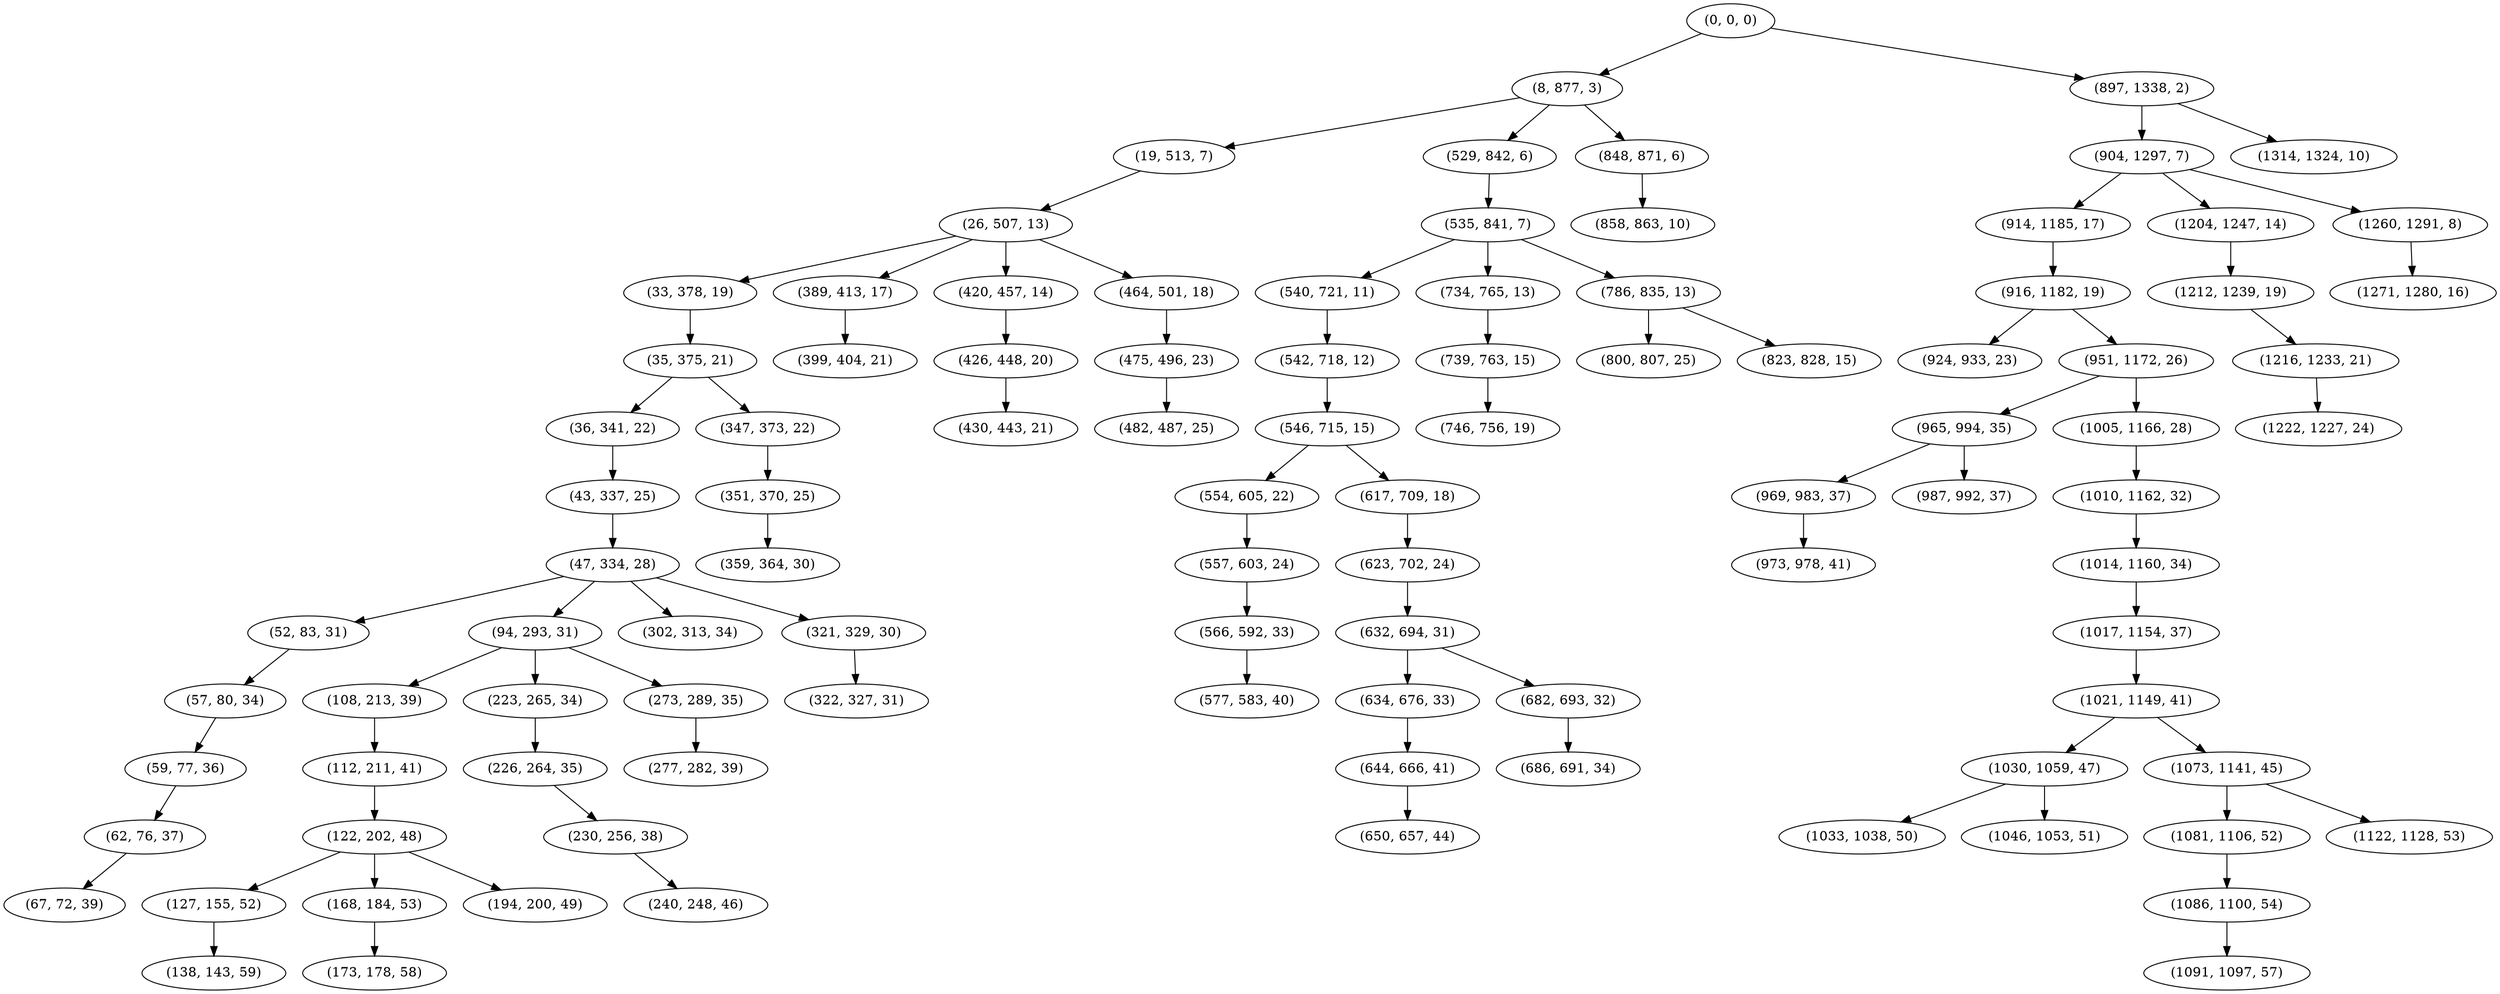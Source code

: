 digraph tree {
    "(0, 0, 0)";
    "(8, 877, 3)";
    "(19, 513, 7)";
    "(26, 507, 13)";
    "(33, 378, 19)";
    "(35, 375, 21)";
    "(36, 341, 22)";
    "(43, 337, 25)";
    "(47, 334, 28)";
    "(52, 83, 31)";
    "(57, 80, 34)";
    "(59, 77, 36)";
    "(62, 76, 37)";
    "(67, 72, 39)";
    "(94, 293, 31)";
    "(108, 213, 39)";
    "(112, 211, 41)";
    "(122, 202, 48)";
    "(127, 155, 52)";
    "(138, 143, 59)";
    "(168, 184, 53)";
    "(173, 178, 58)";
    "(194, 200, 49)";
    "(223, 265, 34)";
    "(226, 264, 35)";
    "(230, 256, 38)";
    "(240, 248, 46)";
    "(273, 289, 35)";
    "(277, 282, 39)";
    "(302, 313, 34)";
    "(321, 329, 30)";
    "(322, 327, 31)";
    "(347, 373, 22)";
    "(351, 370, 25)";
    "(359, 364, 30)";
    "(389, 413, 17)";
    "(399, 404, 21)";
    "(420, 457, 14)";
    "(426, 448, 20)";
    "(430, 443, 21)";
    "(464, 501, 18)";
    "(475, 496, 23)";
    "(482, 487, 25)";
    "(529, 842, 6)";
    "(535, 841, 7)";
    "(540, 721, 11)";
    "(542, 718, 12)";
    "(546, 715, 15)";
    "(554, 605, 22)";
    "(557, 603, 24)";
    "(566, 592, 33)";
    "(577, 583, 40)";
    "(617, 709, 18)";
    "(623, 702, 24)";
    "(632, 694, 31)";
    "(634, 676, 33)";
    "(644, 666, 41)";
    "(650, 657, 44)";
    "(682, 693, 32)";
    "(686, 691, 34)";
    "(734, 765, 13)";
    "(739, 763, 15)";
    "(746, 756, 19)";
    "(786, 835, 13)";
    "(800, 807, 25)";
    "(823, 828, 15)";
    "(848, 871, 6)";
    "(858, 863, 10)";
    "(897, 1338, 2)";
    "(904, 1297, 7)";
    "(914, 1185, 17)";
    "(916, 1182, 19)";
    "(924, 933, 23)";
    "(951, 1172, 26)";
    "(965, 994, 35)";
    "(969, 983, 37)";
    "(973, 978, 41)";
    "(987, 992, 37)";
    "(1005, 1166, 28)";
    "(1010, 1162, 32)";
    "(1014, 1160, 34)";
    "(1017, 1154, 37)";
    "(1021, 1149, 41)";
    "(1030, 1059, 47)";
    "(1033, 1038, 50)";
    "(1046, 1053, 51)";
    "(1073, 1141, 45)";
    "(1081, 1106, 52)";
    "(1086, 1100, 54)";
    "(1091, 1097, 57)";
    "(1122, 1128, 53)";
    "(1204, 1247, 14)";
    "(1212, 1239, 19)";
    "(1216, 1233, 21)";
    "(1222, 1227, 24)";
    "(1260, 1291, 8)";
    "(1271, 1280, 16)";
    "(1314, 1324, 10)";
    "(0, 0, 0)" -> "(8, 877, 3)";
    "(0, 0, 0)" -> "(897, 1338, 2)";
    "(8, 877, 3)" -> "(19, 513, 7)";
    "(8, 877, 3)" -> "(529, 842, 6)";
    "(8, 877, 3)" -> "(848, 871, 6)";
    "(19, 513, 7)" -> "(26, 507, 13)";
    "(26, 507, 13)" -> "(33, 378, 19)";
    "(26, 507, 13)" -> "(389, 413, 17)";
    "(26, 507, 13)" -> "(420, 457, 14)";
    "(26, 507, 13)" -> "(464, 501, 18)";
    "(33, 378, 19)" -> "(35, 375, 21)";
    "(35, 375, 21)" -> "(36, 341, 22)";
    "(35, 375, 21)" -> "(347, 373, 22)";
    "(36, 341, 22)" -> "(43, 337, 25)";
    "(43, 337, 25)" -> "(47, 334, 28)";
    "(47, 334, 28)" -> "(52, 83, 31)";
    "(47, 334, 28)" -> "(94, 293, 31)";
    "(47, 334, 28)" -> "(302, 313, 34)";
    "(47, 334, 28)" -> "(321, 329, 30)";
    "(52, 83, 31)" -> "(57, 80, 34)";
    "(57, 80, 34)" -> "(59, 77, 36)";
    "(59, 77, 36)" -> "(62, 76, 37)";
    "(62, 76, 37)" -> "(67, 72, 39)";
    "(94, 293, 31)" -> "(108, 213, 39)";
    "(94, 293, 31)" -> "(223, 265, 34)";
    "(94, 293, 31)" -> "(273, 289, 35)";
    "(108, 213, 39)" -> "(112, 211, 41)";
    "(112, 211, 41)" -> "(122, 202, 48)";
    "(122, 202, 48)" -> "(127, 155, 52)";
    "(122, 202, 48)" -> "(168, 184, 53)";
    "(122, 202, 48)" -> "(194, 200, 49)";
    "(127, 155, 52)" -> "(138, 143, 59)";
    "(168, 184, 53)" -> "(173, 178, 58)";
    "(223, 265, 34)" -> "(226, 264, 35)";
    "(226, 264, 35)" -> "(230, 256, 38)";
    "(230, 256, 38)" -> "(240, 248, 46)";
    "(273, 289, 35)" -> "(277, 282, 39)";
    "(321, 329, 30)" -> "(322, 327, 31)";
    "(347, 373, 22)" -> "(351, 370, 25)";
    "(351, 370, 25)" -> "(359, 364, 30)";
    "(389, 413, 17)" -> "(399, 404, 21)";
    "(420, 457, 14)" -> "(426, 448, 20)";
    "(426, 448, 20)" -> "(430, 443, 21)";
    "(464, 501, 18)" -> "(475, 496, 23)";
    "(475, 496, 23)" -> "(482, 487, 25)";
    "(529, 842, 6)" -> "(535, 841, 7)";
    "(535, 841, 7)" -> "(540, 721, 11)";
    "(535, 841, 7)" -> "(734, 765, 13)";
    "(535, 841, 7)" -> "(786, 835, 13)";
    "(540, 721, 11)" -> "(542, 718, 12)";
    "(542, 718, 12)" -> "(546, 715, 15)";
    "(546, 715, 15)" -> "(554, 605, 22)";
    "(546, 715, 15)" -> "(617, 709, 18)";
    "(554, 605, 22)" -> "(557, 603, 24)";
    "(557, 603, 24)" -> "(566, 592, 33)";
    "(566, 592, 33)" -> "(577, 583, 40)";
    "(617, 709, 18)" -> "(623, 702, 24)";
    "(623, 702, 24)" -> "(632, 694, 31)";
    "(632, 694, 31)" -> "(634, 676, 33)";
    "(632, 694, 31)" -> "(682, 693, 32)";
    "(634, 676, 33)" -> "(644, 666, 41)";
    "(644, 666, 41)" -> "(650, 657, 44)";
    "(682, 693, 32)" -> "(686, 691, 34)";
    "(734, 765, 13)" -> "(739, 763, 15)";
    "(739, 763, 15)" -> "(746, 756, 19)";
    "(786, 835, 13)" -> "(800, 807, 25)";
    "(786, 835, 13)" -> "(823, 828, 15)";
    "(848, 871, 6)" -> "(858, 863, 10)";
    "(897, 1338, 2)" -> "(904, 1297, 7)";
    "(897, 1338, 2)" -> "(1314, 1324, 10)";
    "(904, 1297, 7)" -> "(914, 1185, 17)";
    "(904, 1297, 7)" -> "(1204, 1247, 14)";
    "(904, 1297, 7)" -> "(1260, 1291, 8)";
    "(914, 1185, 17)" -> "(916, 1182, 19)";
    "(916, 1182, 19)" -> "(924, 933, 23)";
    "(916, 1182, 19)" -> "(951, 1172, 26)";
    "(951, 1172, 26)" -> "(965, 994, 35)";
    "(951, 1172, 26)" -> "(1005, 1166, 28)";
    "(965, 994, 35)" -> "(969, 983, 37)";
    "(965, 994, 35)" -> "(987, 992, 37)";
    "(969, 983, 37)" -> "(973, 978, 41)";
    "(1005, 1166, 28)" -> "(1010, 1162, 32)";
    "(1010, 1162, 32)" -> "(1014, 1160, 34)";
    "(1014, 1160, 34)" -> "(1017, 1154, 37)";
    "(1017, 1154, 37)" -> "(1021, 1149, 41)";
    "(1021, 1149, 41)" -> "(1030, 1059, 47)";
    "(1021, 1149, 41)" -> "(1073, 1141, 45)";
    "(1030, 1059, 47)" -> "(1033, 1038, 50)";
    "(1030, 1059, 47)" -> "(1046, 1053, 51)";
    "(1073, 1141, 45)" -> "(1081, 1106, 52)";
    "(1073, 1141, 45)" -> "(1122, 1128, 53)";
    "(1081, 1106, 52)" -> "(1086, 1100, 54)";
    "(1086, 1100, 54)" -> "(1091, 1097, 57)";
    "(1204, 1247, 14)" -> "(1212, 1239, 19)";
    "(1212, 1239, 19)" -> "(1216, 1233, 21)";
    "(1216, 1233, 21)" -> "(1222, 1227, 24)";
    "(1260, 1291, 8)" -> "(1271, 1280, 16)";
}
